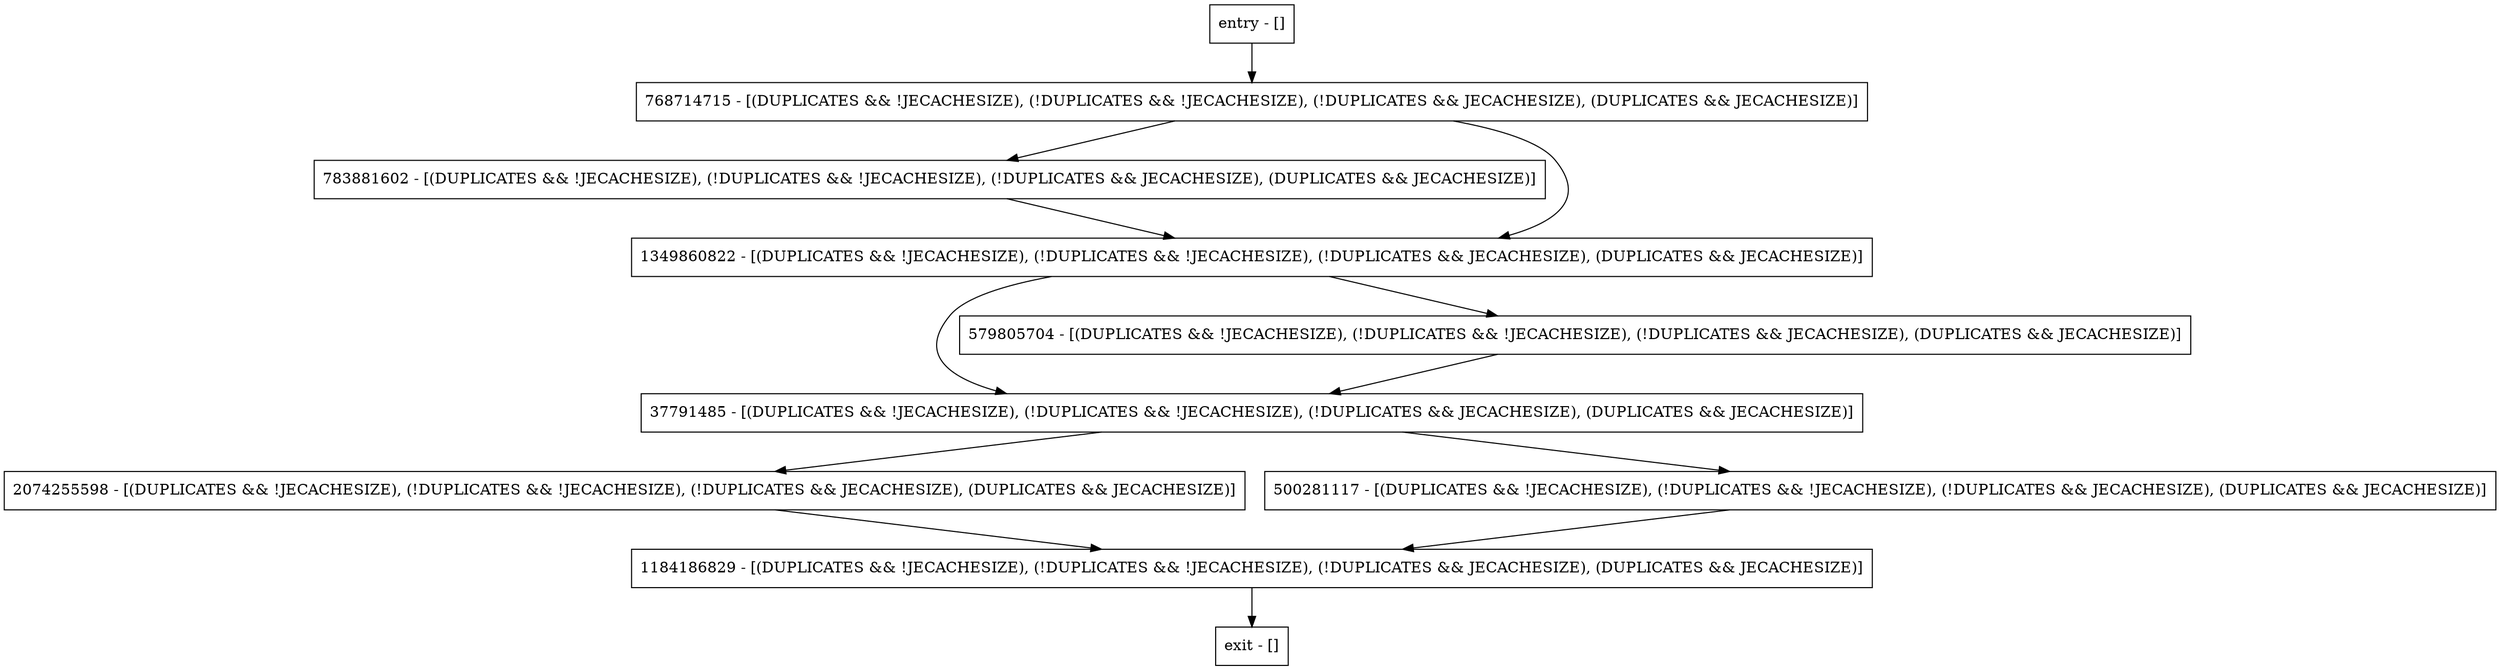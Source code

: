 digraph resetKeyComparator {
node [shape=record];
entry [label="entry - []"];
exit [label="exit - []"];
37791485 [label="37791485 - [(DUPLICATES && !JECACHESIZE), (!DUPLICATES && !JECACHESIZE), (!DUPLICATES && JECACHESIZE), (DUPLICATES && JECACHESIZE)]"];
1184186829 [label="1184186829 - [(DUPLICATES && !JECACHESIZE), (!DUPLICATES && !JECACHESIZE), (!DUPLICATES && JECACHESIZE), (DUPLICATES && JECACHESIZE)]"];
783881602 [label="783881602 - [(DUPLICATES && !JECACHESIZE), (!DUPLICATES && !JECACHESIZE), (!DUPLICATES && JECACHESIZE), (DUPLICATES && JECACHESIZE)]"];
2074255598 [label="2074255598 - [(DUPLICATES && !JECACHESIZE), (!DUPLICATES && !JECACHESIZE), (!DUPLICATES && JECACHESIZE), (DUPLICATES && JECACHESIZE)]"];
1349860822 [label="1349860822 - [(DUPLICATES && !JECACHESIZE), (!DUPLICATES && !JECACHESIZE), (!DUPLICATES && JECACHESIZE), (DUPLICATES && JECACHESIZE)]"];
500281117 [label="500281117 - [(DUPLICATES && !JECACHESIZE), (!DUPLICATES && !JECACHESIZE), (!DUPLICATES && JECACHESIZE), (DUPLICATES && JECACHESIZE)]"];
579805704 [label="579805704 - [(DUPLICATES && !JECACHESIZE), (!DUPLICATES && !JECACHESIZE), (!DUPLICATES && JECACHESIZE), (DUPLICATES && JECACHESIZE)]"];
768714715 [label="768714715 - [(DUPLICATES && !JECACHESIZE), (!DUPLICATES && !JECACHESIZE), (!DUPLICATES && JECACHESIZE), (DUPLICATES && JECACHESIZE)]"];
entry;
exit;
entry -> 768714715;
37791485 -> 2074255598;
37791485 -> 500281117;
1184186829 -> exit;
783881602 -> 1349860822;
2074255598 -> 1184186829;
1349860822 -> 37791485;
1349860822 -> 579805704;
500281117 -> 1184186829;
579805704 -> 37791485;
768714715 -> 783881602;
768714715 -> 1349860822;
}
